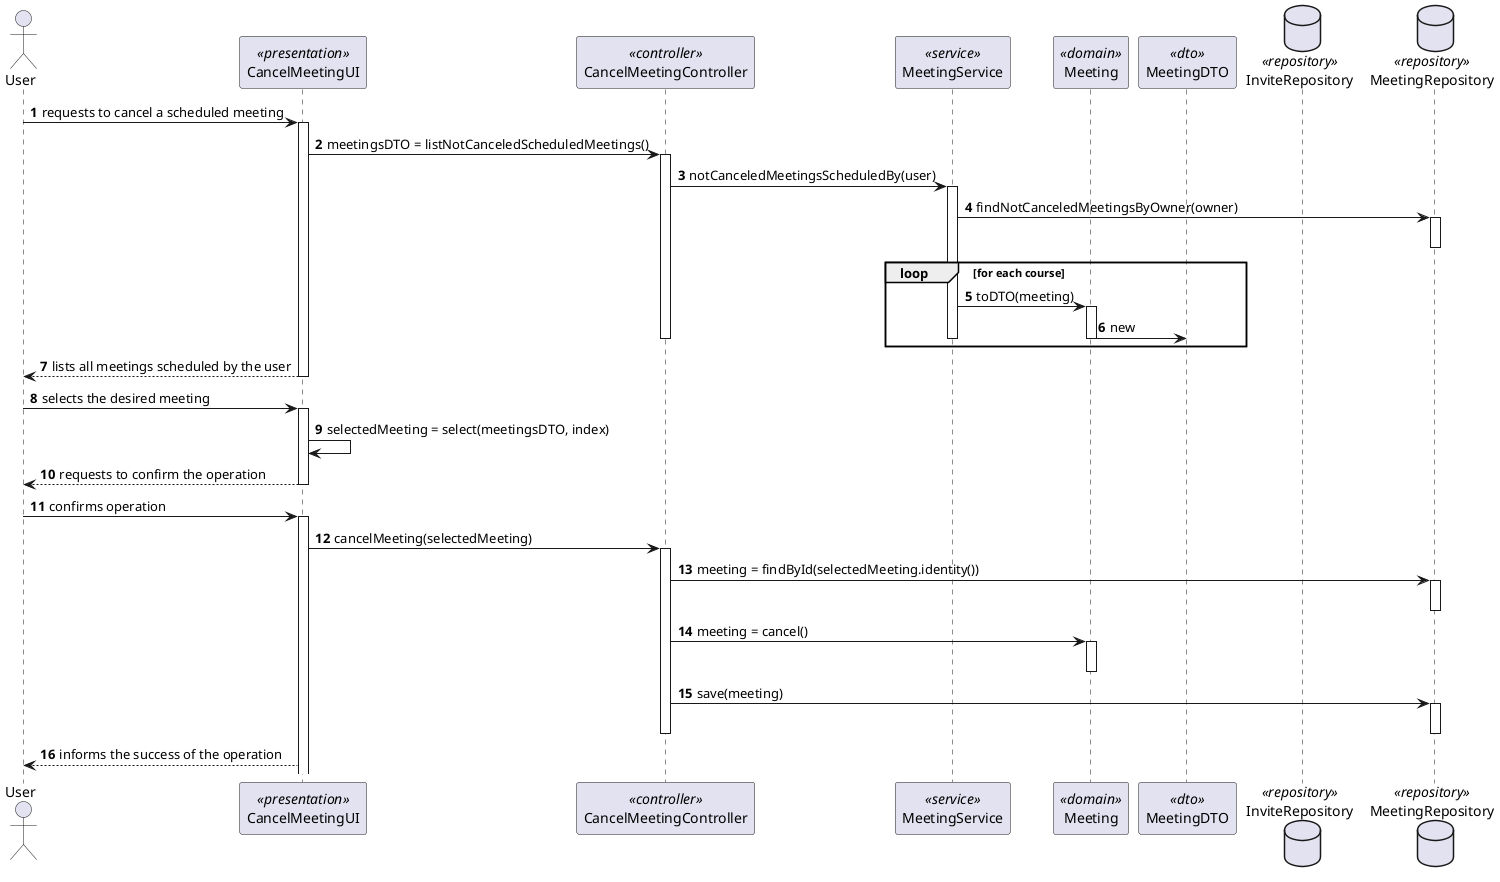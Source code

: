 @startuml US4003_SD
autonumber

actor "User" as U

participant "CancelMeetingUI" as UI <<presentation>>
participant "CancelMeetingController" as CTRL <<controller>>
participant "MeetingService" as MS <<service>>
participant "Meeting" as Meeting <<domain>>
participant "MeetingDTO" as DTO <<dto>>

database InviteRepository as IR <<repository>>
database MeetingRepository as MR <<repository>>



U -> UI: requests to cancel a scheduled meeting
activate UI
UI -> CTRL: meetingsDTO = listNotCanceledScheduledMeetings()
activate CTRL
CTRL -> MS: notCanceledMeetingsScheduledBy(user)

activate MS
MS -> MR: findNotCanceledMeetingsByOwner(owner)
activate MR
deactivate MR
loop for each course
    MS -> Meeting : toDTO(meeting)
    activate Meeting
    Meeting -> DTO : new
    deactivate MS
    deactivate Meeting
    deactivate CTRL
  end loop
UI --> U: lists all meetings scheduled by the user
deactivate UI

U -> UI: selects the desired meeting
activate UI
UI -> UI: selectedMeeting = select(meetingsDTO, index)

UI --> U: requests to confirm the operation
deactivate UI
U -> UI: confirms operation
activate UI
UI -> CTRL: cancelMeeting(selectedMeeting)

activate CTRL
CTRL -> MR: meeting = findById(selectedMeeting.identity())
activate MR
deactivate MR
CTRL -> Meeting: meeting = cancel()
activate Meeting
deactivate Meeting
CTRL -> MR: save(meeting)
activate MR
deactivate MR
deactivate CTRL
UI --> U: informs the success of the operation

@enduml
